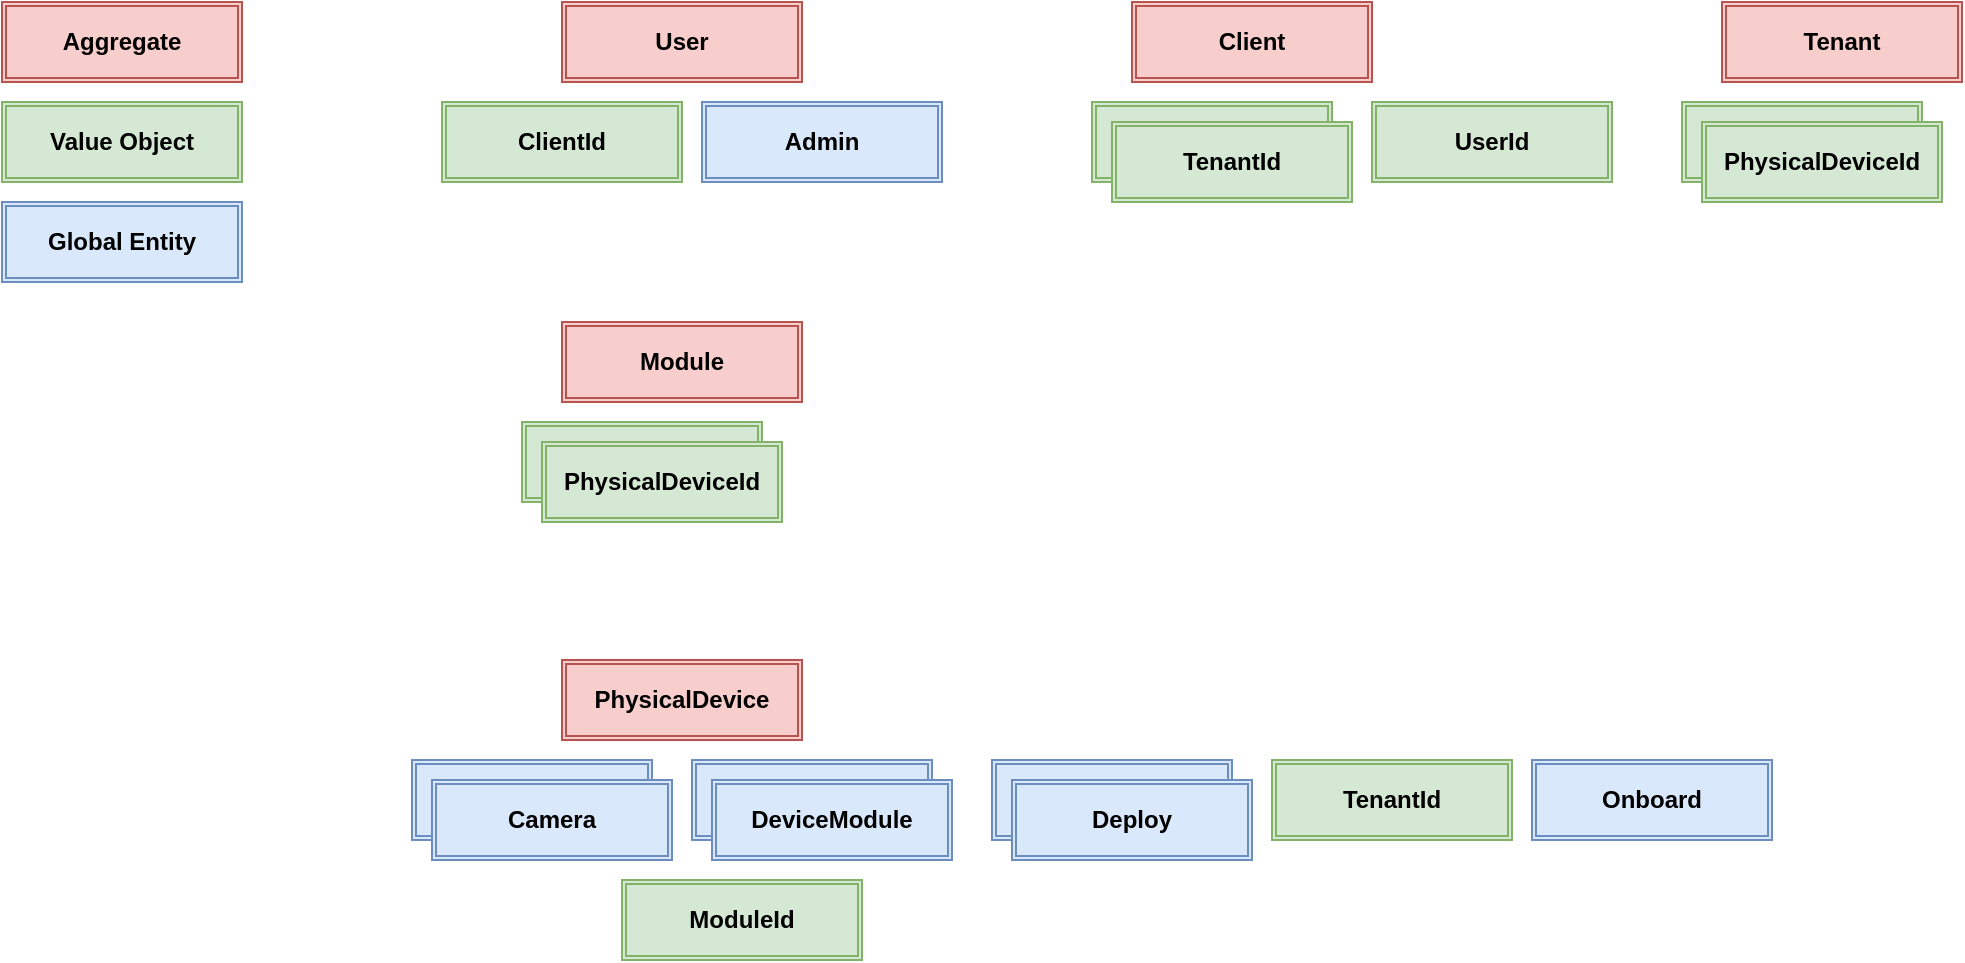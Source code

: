 <mxfile>
    <diagram id="X04-IPf44GO-i4eC53aM" name="Page-1">
        <mxGraphModel dx="1213" dy="912" grid="1" gridSize="10" guides="1" tooltips="1" connect="1" arrows="1" fold="1" page="1" pageScale="1" pageWidth="1169" pageHeight="827" math="0" shadow="0">
            <root>
                <mxCell id="0"/>
                <mxCell id="1" parent="0"/>
                <mxCell id="6" value="Aggregate" style="shape=ext;double=1;rounded=0;whiteSpace=wrap;html=1;fillColor=#f8cecc;strokeColor=#b85450;fontColor=#000000;fontStyle=1" parent="1" vertex="1">
                    <mxGeometry x="40" y="10" width="120" height="40" as="geometry"/>
                </mxCell>
                <mxCell id="7" value="Value Object" style="shape=ext;double=1;rounded=0;whiteSpace=wrap;html=1;fillColor=#d5e8d4;strokeColor=#82b366;fontStyle=1;fontColor=#000000;" parent="1" vertex="1">
                    <mxGeometry x="40" y="60" width="120" height="40" as="geometry"/>
                </mxCell>
                <mxCell id="8" value="User" style="shape=ext;double=1;rounded=0;whiteSpace=wrap;html=1;fillColor=#f8cecc;strokeColor=#b85450;fontColor=#000000;fontStyle=1" parent="1" vertex="1">
                    <mxGeometry x="320" y="10" width="120" height="40" as="geometry"/>
                </mxCell>
                <mxCell id="12" value="Tenant" style="shape=ext;double=1;rounded=0;whiteSpace=wrap;html=1;fillColor=#f8cecc;strokeColor=#b85450;fontStyle=1;fontColor=#000000;" parent="1" vertex="1">
                    <mxGeometry x="900" y="10" width="120" height="40" as="geometry"/>
                </mxCell>
                <mxCell id="14" value="PhysicalDeviceID" style="shape=ext;double=1;rounded=0;whiteSpace=wrap;html=1;fillColor=#d5e8d4;strokeColor=#82b366;fontStyle=1;fontColor=#000000;" parent="1" vertex="1">
                    <mxGeometry x="880" y="60" width="120" height="40" as="geometry"/>
                </mxCell>
                <mxCell id="15" value="PhysicalDevice" style="shape=ext;double=1;rounded=0;whiteSpace=wrap;html=1;fillColor=#f8cecc;strokeColor=#b85450;fontStyle=1;fontColor=#000000;" parent="1" vertex="1">
                    <mxGeometry x="320" y="339" width="120" height="40" as="geometry"/>
                </mxCell>
                <mxCell id="23" value="TenantId" style="shape=ext;double=1;rounded=0;whiteSpace=wrap;html=1;fillColor=#d5e8d4;strokeColor=#82b366;fontStyle=1;fontColor=#000000;" parent="1" vertex="1">
                    <mxGeometry x="675" y="389" width="120" height="40" as="geometry"/>
                </mxCell>
                <mxCell id="24" value="Module" style="shape=ext;double=1;rounded=0;whiteSpace=wrap;html=1;fillColor=#f8cecc;strokeColor=#b85450;fontStyle=1;fontColor=#000000;" parent="1" vertex="1">
                    <mxGeometry x="320" y="170" width="120" height="40" as="geometry"/>
                </mxCell>
                <mxCell id="25" value="PhysicalDeviceId" style="shape=ext;double=1;rounded=0;whiteSpace=wrap;html=1;fillColor=#d5e8d4;strokeColor=#82b366;fontStyle=1;fontColor=#000000;" parent="1" vertex="1">
                    <mxGeometry x="300" y="220" width="120" height="40" as="geometry"/>
                </mxCell>
                <mxCell id="26" value="Deploy" style="shape=ext;double=1;rounded=0;whiteSpace=wrap;html=1;fillColor=#dae8fc;strokeColor=#6c8ebf;fontStyle=1;fontColor=#000000;" parent="1" vertex="1">
                    <mxGeometry x="535" y="389" width="120" height="40" as="geometry"/>
                </mxCell>
                <mxCell id="28" value="ClientId" style="shape=ext;double=1;rounded=0;whiteSpace=wrap;html=1;fillColor=#d5e8d4;strokeColor=#82b366;fontStyle=1;fontColor=#000000;" parent="1" vertex="1">
                    <mxGeometry x="260" y="60" width="120" height="40" as="geometry"/>
                </mxCell>
                <mxCell id="29" value="Admin" style="shape=ext;double=1;rounded=0;whiteSpace=wrap;html=1;fillColor=#dae8fc;strokeColor=#6c8ebf;fontStyle=1;fontColor=#000000;" parent="1" vertex="1">
                    <mxGeometry x="390" y="60" width="120" height="40" as="geometry"/>
                </mxCell>
                <mxCell id="30" value="Client" style="shape=ext;double=1;rounded=0;whiteSpace=wrap;html=1;fillColor=#f8cecc;strokeColor=#b85450;fontStyle=1;fontColor=#000000;" parent="1" vertex="1">
                    <mxGeometry x="605" y="10" width="120" height="40" as="geometry"/>
                </mxCell>
                <mxCell id="32" value="PhysicalDeviceId" style="shape=ext;double=1;rounded=0;whiteSpace=wrap;html=1;fillColor=#d5e8d4;strokeColor=#82b366;fontStyle=1;fontColor=#000000;" parent="1" vertex="1">
                    <mxGeometry x="890" y="70" width="120" height="40" as="geometry"/>
                </mxCell>
                <mxCell id="34" value="Camera" style="shape=ext;double=1;rounded=0;whiteSpace=wrap;html=1;fillColor=#dae8fc;strokeColor=#6c8ebf;fontStyle=1;fontColor=#000000;" parent="1" vertex="1">
                    <mxGeometry x="245" y="389" width="120" height="40" as="geometry"/>
                </mxCell>
                <mxCell id="37" value="TenantId" style="shape=ext;double=1;rounded=0;whiteSpace=wrap;html=1;fillColor=#d5e8d4;strokeColor=#82b366;fontStyle=1;fontColor=#000000;" parent="1" vertex="1">
                    <mxGeometry x="585" y="60" width="120" height="40" as="geometry"/>
                </mxCell>
                <mxCell id="39" value="Global Entity" style="shape=ext;double=1;rounded=0;whiteSpace=wrap;html=1;fillColor=#dae8fc;strokeColor=#6c8ebf;fontStyle=1;fontColor=#000000;" parent="1" vertex="1">
                    <mxGeometry x="40" y="110" width="120" height="40" as="geometry"/>
                </mxCell>
                <mxCell id="40" value="Deploy" style="shape=ext;double=1;rounded=0;whiteSpace=wrap;html=1;fillColor=#dae8fc;strokeColor=#6c8ebf;fontStyle=1;fontColor=#000000;" parent="1" vertex="1">
                    <mxGeometry x="545" y="399" width="120" height="40" as="geometry"/>
                </mxCell>
                <mxCell id="41" value="TenantId" style="shape=ext;double=1;rounded=0;whiteSpace=wrap;html=1;fillColor=#d5e8d4;strokeColor=#82b366;fontStyle=1;fontColor=#000000;" parent="1" vertex="1">
                    <mxGeometry x="595" y="70" width="120" height="40" as="geometry"/>
                </mxCell>
                <mxCell id="42" value="PhysicalDeviceId" style="shape=ext;double=1;rounded=0;whiteSpace=wrap;html=1;fillColor=#d5e8d4;strokeColor=#82b366;fontStyle=1;fontColor=#000000;" parent="1" vertex="1">
                    <mxGeometry x="310" y="230" width="120" height="40" as="geometry"/>
                </mxCell>
                <mxCell id="43" value="Onboard" style="shape=ext;double=1;rounded=0;whiteSpace=wrap;html=1;fillColor=#dae8fc;strokeColor=#6c8ebf;fontStyle=1;fontColor=#000000;" parent="1" vertex="1">
                    <mxGeometry x="805" y="389" width="120" height="40" as="geometry"/>
                </mxCell>
                <mxCell id="44" value="Camera" style="shape=ext;double=1;rounded=0;whiteSpace=wrap;html=1;fillColor=#dae8fc;strokeColor=#6c8ebf;fontStyle=1;fontColor=#000000;" parent="1" vertex="1">
                    <mxGeometry x="255" y="399" width="120" height="40" as="geometry"/>
                </mxCell>
                <mxCell id="45" value="DeviceModule" style="shape=ext;double=1;rounded=0;whiteSpace=wrap;html=1;fillColor=#dae8fc;strokeColor=#6c8ebf;fontStyle=1;fontColor=#000000;" parent="1" vertex="1">
                    <mxGeometry x="385" y="389" width="120" height="40" as="geometry"/>
                </mxCell>
                <mxCell id="47" value="DeviceModule" style="shape=ext;double=1;rounded=0;whiteSpace=wrap;html=1;fillColor=#dae8fc;strokeColor=#6c8ebf;fontStyle=1;fontColor=#000000;" parent="1" vertex="1">
                    <mxGeometry x="395" y="399" width="120" height="40" as="geometry"/>
                </mxCell>
                <mxCell id="48" value="ModuleId" style="shape=ext;double=1;rounded=0;whiteSpace=wrap;html=1;fillColor=#d5e8d4;strokeColor=#82b366;fontStyle=1;fontColor=#000000;" parent="1" vertex="1">
                    <mxGeometry x="350" y="449" width="120" height="40" as="geometry"/>
                </mxCell>
                <mxCell id="49" value="UserId" style="shape=ext;double=1;rounded=0;whiteSpace=wrap;html=1;fillColor=#d5e8d4;strokeColor=#82b366;fontStyle=1;fontColor=#000000;" vertex="1" parent="1">
                    <mxGeometry x="725" y="60" width="120" height="40" as="geometry"/>
                </mxCell>
            </root>
        </mxGraphModel>
    </diagram>
</mxfile>